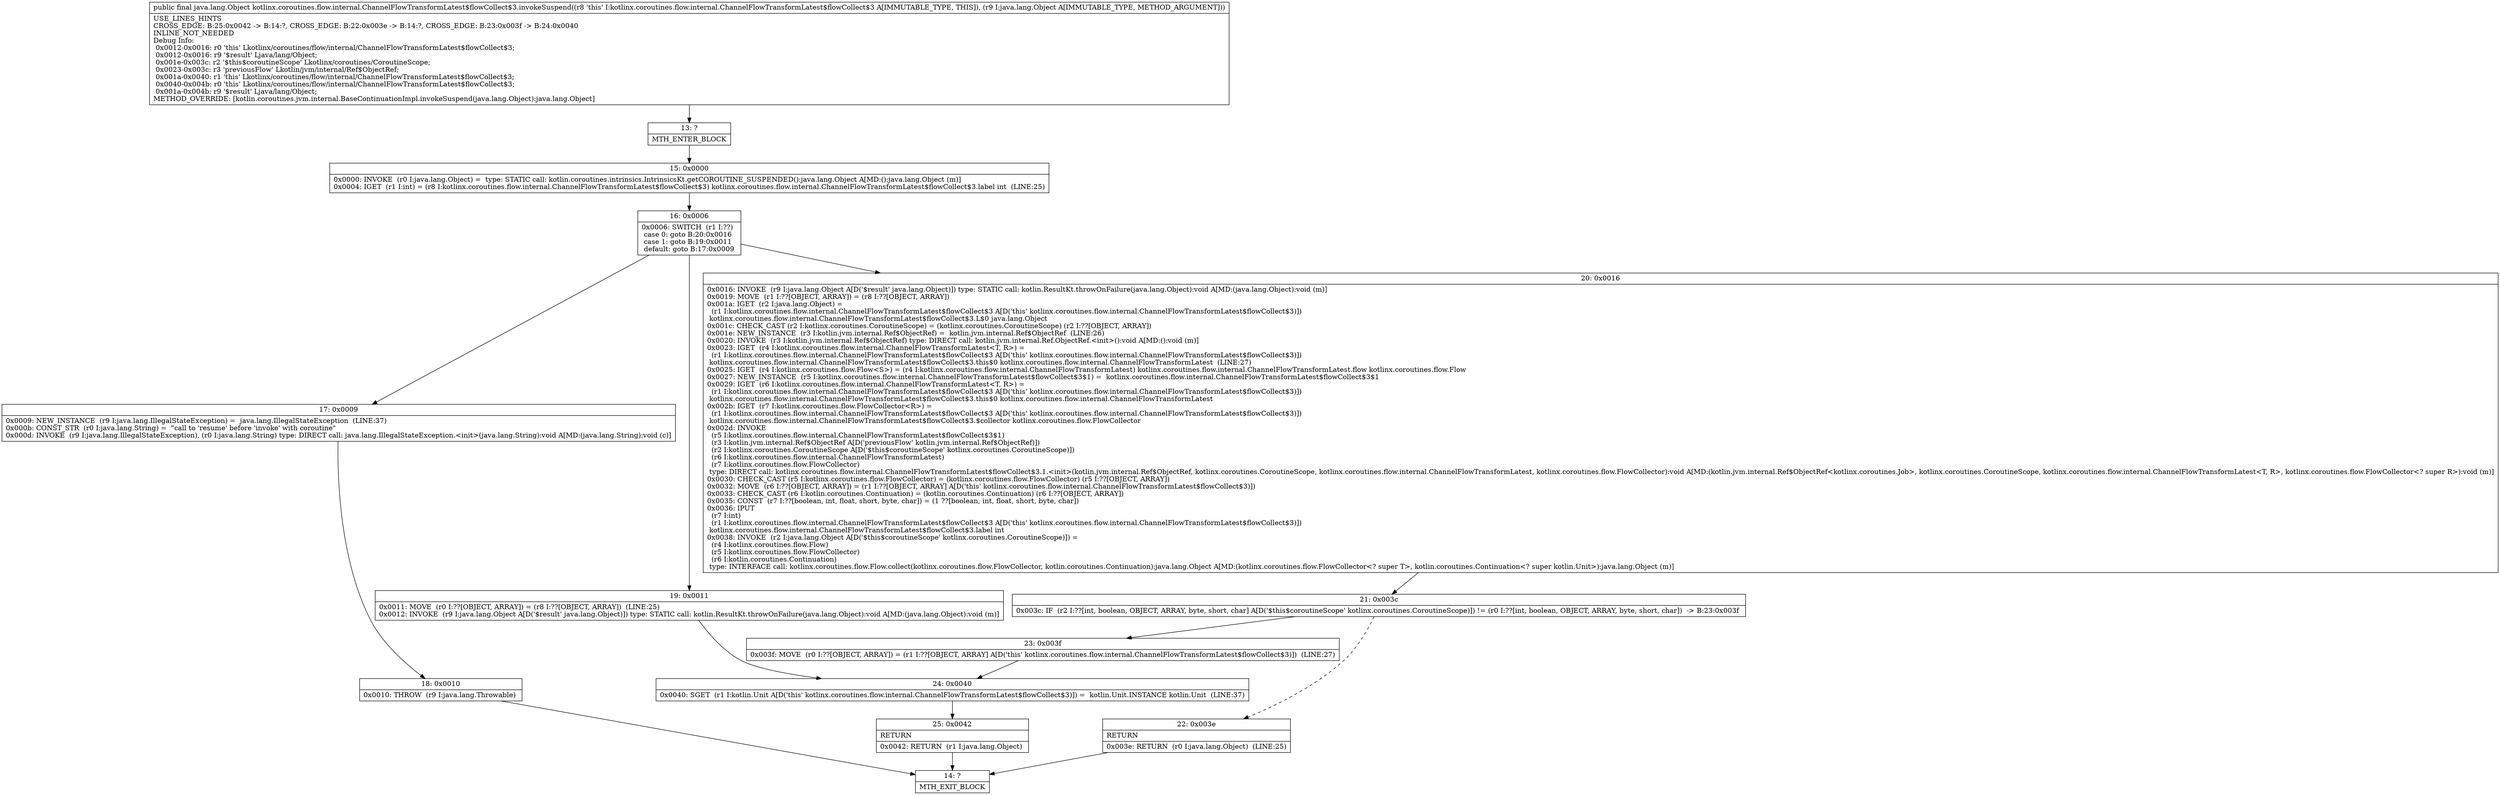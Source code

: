 digraph "CFG forkotlinx.coroutines.flow.internal.ChannelFlowTransformLatest$flowCollect$3.invokeSuspend(Ljava\/lang\/Object;)Ljava\/lang\/Object;" {
Node_13 [shape=record,label="{13\:\ ?|MTH_ENTER_BLOCK\l}"];
Node_15 [shape=record,label="{15\:\ 0x0000|0x0000: INVOKE  (r0 I:java.lang.Object) =  type: STATIC call: kotlin.coroutines.intrinsics.IntrinsicsKt.getCOROUTINE_SUSPENDED():java.lang.Object A[MD:():java.lang.Object (m)]\l0x0004: IGET  (r1 I:int) = (r8 I:kotlinx.coroutines.flow.internal.ChannelFlowTransformLatest$flowCollect$3) kotlinx.coroutines.flow.internal.ChannelFlowTransformLatest$flowCollect$3.label int  (LINE:25)\l}"];
Node_16 [shape=record,label="{16\:\ 0x0006|0x0006: SWITCH  (r1 I:??)\l case 0: goto B:20:0x0016\l case 1: goto B:19:0x0011\l default: goto B:17:0x0009 \l}"];
Node_17 [shape=record,label="{17\:\ 0x0009|0x0009: NEW_INSTANCE  (r9 I:java.lang.IllegalStateException) =  java.lang.IllegalStateException  (LINE:37)\l0x000b: CONST_STR  (r0 I:java.lang.String) =  \"call to 'resume' before 'invoke' with coroutine\" \l0x000d: INVOKE  (r9 I:java.lang.IllegalStateException), (r0 I:java.lang.String) type: DIRECT call: java.lang.IllegalStateException.\<init\>(java.lang.String):void A[MD:(java.lang.String):void (c)]\l}"];
Node_18 [shape=record,label="{18\:\ 0x0010|0x0010: THROW  (r9 I:java.lang.Throwable) \l}"];
Node_14 [shape=record,label="{14\:\ ?|MTH_EXIT_BLOCK\l}"];
Node_19 [shape=record,label="{19\:\ 0x0011|0x0011: MOVE  (r0 I:??[OBJECT, ARRAY]) = (r8 I:??[OBJECT, ARRAY])  (LINE:25)\l0x0012: INVOKE  (r9 I:java.lang.Object A[D('$result' java.lang.Object)]) type: STATIC call: kotlin.ResultKt.throwOnFailure(java.lang.Object):void A[MD:(java.lang.Object):void (m)]\l}"];
Node_24 [shape=record,label="{24\:\ 0x0040|0x0040: SGET  (r1 I:kotlin.Unit A[D('this' kotlinx.coroutines.flow.internal.ChannelFlowTransformLatest$flowCollect$3)]) =  kotlin.Unit.INSTANCE kotlin.Unit  (LINE:37)\l}"];
Node_25 [shape=record,label="{25\:\ 0x0042|RETURN\l|0x0042: RETURN  (r1 I:java.lang.Object) \l}"];
Node_20 [shape=record,label="{20\:\ 0x0016|0x0016: INVOKE  (r9 I:java.lang.Object A[D('$result' java.lang.Object)]) type: STATIC call: kotlin.ResultKt.throwOnFailure(java.lang.Object):void A[MD:(java.lang.Object):void (m)]\l0x0019: MOVE  (r1 I:??[OBJECT, ARRAY]) = (r8 I:??[OBJECT, ARRAY]) \l0x001a: IGET  (r2 I:java.lang.Object) = \l  (r1 I:kotlinx.coroutines.flow.internal.ChannelFlowTransformLatest$flowCollect$3 A[D('this' kotlinx.coroutines.flow.internal.ChannelFlowTransformLatest$flowCollect$3)])\l kotlinx.coroutines.flow.internal.ChannelFlowTransformLatest$flowCollect$3.L$0 java.lang.Object \l0x001c: CHECK_CAST (r2 I:kotlinx.coroutines.CoroutineScope) = (kotlinx.coroutines.CoroutineScope) (r2 I:??[OBJECT, ARRAY]) \l0x001e: NEW_INSTANCE  (r3 I:kotlin.jvm.internal.Ref$ObjectRef) =  kotlin.jvm.internal.Ref$ObjectRef  (LINE:26)\l0x0020: INVOKE  (r3 I:kotlin.jvm.internal.Ref$ObjectRef) type: DIRECT call: kotlin.jvm.internal.Ref.ObjectRef.\<init\>():void A[MD:():void (m)]\l0x0023: IGET  (r4 I:kotlinx.coroutines.flow.internal.ChannelFlowTransformLatest\<T, R\>) = \l  (r1 I:kotlinx.coroutines.flow.internal.ChannelFlowTransformLatest$flowCollect$3 A[D('this' kotlinx.coroutines.flow.internal.ChannelFlowTransformLatest$flowCollect$3)])\l kotlinx.coroutines.flow.internal.ChannelFlowTransformLatest$flowCollect$3.this$0 kotlinx.coroutines.flow.internal.ChannelFlowTransformLatest  (LINE:27)\l0x0025: IGET  (r4 I:kotlinx.coroutines.flow.Flow\<S\>) = (r4 I:kotlinx.coroutines.flow.internal.ChannelFlowTransformLatest) kotlinx.coroutines.flow.internal.ChannelFlowTransformLatest.flow kotlinx.coroutines.flow.Flow \l0x0027: NEW_INSTANCE  (r5 I:kotlinx.coroutines.flow.internal.ChannelFlowTransformLatest$flowCollect$3$1) =  kotlinx.coroutines.flow.internal.ChannelFlowTransformLatest$flowCollect$3$1 \l0x0029: IGET  (r6 I:kotlinx.coroutines.flow.internal.ChannelFlowTransformLatest\<T, R\>) = \l  (r1 I:kotlinx.coroutines.flow.internal.ChannelFlowTransformLatest$flowCollect$3 A[D('this' kotlinx.coroutines.flow.internal.ChannelFlowTransformLatest$flowCollect$3)])\l kotlinx.coroutines.flow.internal.ChannelFlowTransformLatest$flowCollect$3.this$0 kotlinx.coroutines.flow.internal.ChannelFlowTransformLatest \l0x002b: IGET  (r7 I:kotlinx.coroutines.flow.FlowCollector\<R\>) = \l  (r1 I:kotlinx.coroutines.flow.internal.ChannelFlowTransformLatest$flowCollect$3 A[D('this' kotlinx.coroutines.flow.internal.ChannelFlowTransformLatest$flowCollect$3)])\l kotlinx.coroutines.flow.internal.ChannelFlowTransformLatest$flowCollect$3.$collector kotlinx.coroutines.flow.FlowCollector \l0x002d: INVOKE  \l  (r5 I:kotlinx.coroutines.flow.internal.ChannelFlowTransformLatest$flowCollect$3$1)\l  (r3 I:kotlin.jvm.internal.Ref$ObjectRef A[D('previousFlow' kotlin.jvm.internal.Ref$ObjectRef)])\l  (r2 I:kotlinx.coroutines.CoroutineScope A[D('$this$coroutineScope' kotlinx.coroutines.CoroutineScope)])\l  (r6 I:kotlinx.coroutines.flow.internal.ChannelFlowTransformLatest)\l  (r7 I:kotlinx.coroutines.flow.FlowCollector)\l type: DIRECT call: kotlinx.coroutines.flow.internal.ChannelFlowTransformLatest$flowCollect$3.1.\<init\>(kotlin.jvm.internal.Ref$ObjectRef, kotlinx.coroutines.CoroutineScope, kotlinx.coroutines.flow.internal.ChannelFlowTransformLatest, kotlinx.coroutines.flow.FlowCollector):void A[MD:(kotlin.jvm.internal.Ref$ObjectRef\<kotlinx.coroutines.Job\>, kotlinx.coroutines.CoroutineScope, kotlinx.coroutines.flow.internal.ChannelFlowTransformLatest\<T, R\>, kotlinx.coroutines.flow.FlowCollector\<? super R\>):void (m)]\l0x0030: CHECK_CAST (r5 I:kotlinx.coroutines.flow.FlowCollector) = (kotlinx.coroutines.flow.FlowCollector) (r5 I:??[OBJECT, ARRAY]) \l0x0032: MOVE  (r6 I:??[OBJECT, ARRAY]) = (r1 I:??[OBJECT, ARRAY] A[D('this' kotlinx.coroutines.flow.internal.ChannelFlowTransformLatest$flowCollect$3)]) \l0x0033: CHECK_CAST (r6 I:kotlin.coroutines.Continuation) = (kotlin.coroutines.Continuation) (r6 I:??[OBJECT, ARRAY]) \l0x0035: CONST  (r7 I:??[boolean, int, float, short, byte, char]) = (1 ??[boolean, int, float, short, byte, char]) \l0x0036: IPUT  \l  (r7 I:int)\l  (r1 I:kotlinx.coroutines.flow.internal.ChannelFlowTransformLatest$flowCollect$3 A[D('this' kotlinx.coroutines.flow.internal.ChannelFlowTransformLatest$flowCollect$3)])\l kotlinx.coroutines.flow.internal.ChannelFlowTransformLatest$flowCollect$3.label int \l0x0038: INVOKE  (r2 I:java.lang.Object A[D('$this$coroutineScope' kotlinx.coroutines.CoroutineScope)]) = \l  (r4 I:kotlinx.coroutines.flow.Flow)\l  (r5 I:kotlinx.coroutines.flow.FlowCollector)\l  (r6 I:kotlin.coroutines.Continuation)\l type: INTERFACE call: kotlinx.coroutines.flow.Flow.collect(kotlinx.coroutines.flow.FlowCollector, kotlin.coroutines.Continuation):java.lang.Object A[MD:(kotlinx.coroutines.flow.FlowCollector\<? super T\>, kotlin.coroutines.Continuation\<? super kotlin.Unit\>):java.lang.Object (m)]\l}"];
Node_21 [shape=record,label="{21\:\ 0x003c|0x003c: IF  (r2 I:??[int, boolean, OBJECT, ARRAY, byte, short, char] A[D('$this$coroutineScope' kotlinx.coroutines.CoroutineScope)]) != (r0 I:??[int, boolean, OBJECT, ARRAY, byte, short, char])  \-\> B:23:0x003f \l}"];
Node_22 [shape=record,label="{22\:\ 0x003e|RETURN\l|0x003e: RETURN  (r0 I:java.lang.Object)  (LINE:25)\l}"];
Node_23 [shape=record,label="{23\:\ 0x003f|0x003f: MOVE  (r0 I:??[OBJECT, ARRAY]) = (r1 I:??[OBJECT, ARRAY] A[D('this' kotlinx.coroutines.flow.internal.ChannelFlowTransformLatest$flowCollect$3)])  (LINE:27)\l}"];
MethodNode[shape=record,label="{public final java.lang.Object kotlinx.coroutines.flow.internal.ChannelFlowTransformLatest$flowCollect$3.invokeSuspend((r8 'this' I:kotlinx.coroutines.flow.internal.ChannelFlowTransformLatest$flowCollect$3 A[IMMUTABLE_TYPE, THIS]), (r9 I:java.lang.Object A[IMMUTABLE_TYPE, METHOD_ARGUMENT]))  | USE_LINES_HINTS\lCROSS_EDGE: B:25:0x0042 \-\> B:14:?, CROSS_EDGE: B:22:0x003e \-\> B:14:?, CROSS_EDGE: B:23:0x003f \-\> B:24:0x0040\lINLINE_NOT_NEEDED\lDebug Info:\l  0x0012\-0x0016: r0 'this' Lkotlinx\/coroutines\/flow\/internal\/ChannelFlowTransformLatest$flowCollect$3;\l  0x0012\-0x0016: r9 '$result' Ljava\/lang\/Object;\l  0x001e\-0x003c: r2 '$this$coroutineScope' Lkotlinx\/coroutines\/CoroutineScope;\l  0x0023\-0x003c: r3 'previousFlow' Lkotlin\/jvm\/internal\/Ref$ObjectRef;\l  0x001a\-0x0040: r1 'this' Lkotlinx\/coroutines\/flow\/internal\/ChannelFlowTransformLatest$flowCollect$3;\l  0x0040\-0x004b: r0 'this' Lkotlinx\/coroutines\/flow\/internal\/ChannelFlowTransformLatest$flowCollect$3;\l  0x001a\-0x004b: r9 '$result' Ljava\/lang\/Object;\lMETHOD_OVERRIDE: [kotlin.coroutines.jvm.internal.BaseContinuationImpl.invokeSuspend(java.lang.Object):java.lang.Object]\l}"];
MethodNode -> Node_13;Node_13 -> Node_15;
Node_15 -> Node_16;
Node_16 -> Node_17;
Node_16 -> Node_19;
Node_16 -> Node_20;
Node_17 -> Node_18;
Node_18 -> Node_14;
Node_19 -> Node_24;
Node_24 -> Node_25;
Node_25 -> Node_14;
Node_20 -> Node_21;
Node_21 -> Node_22[style=dashed];
Node_21 -> Node_23;
Node_22 -> Node_14;
Node_23 -> Node_24;
}

